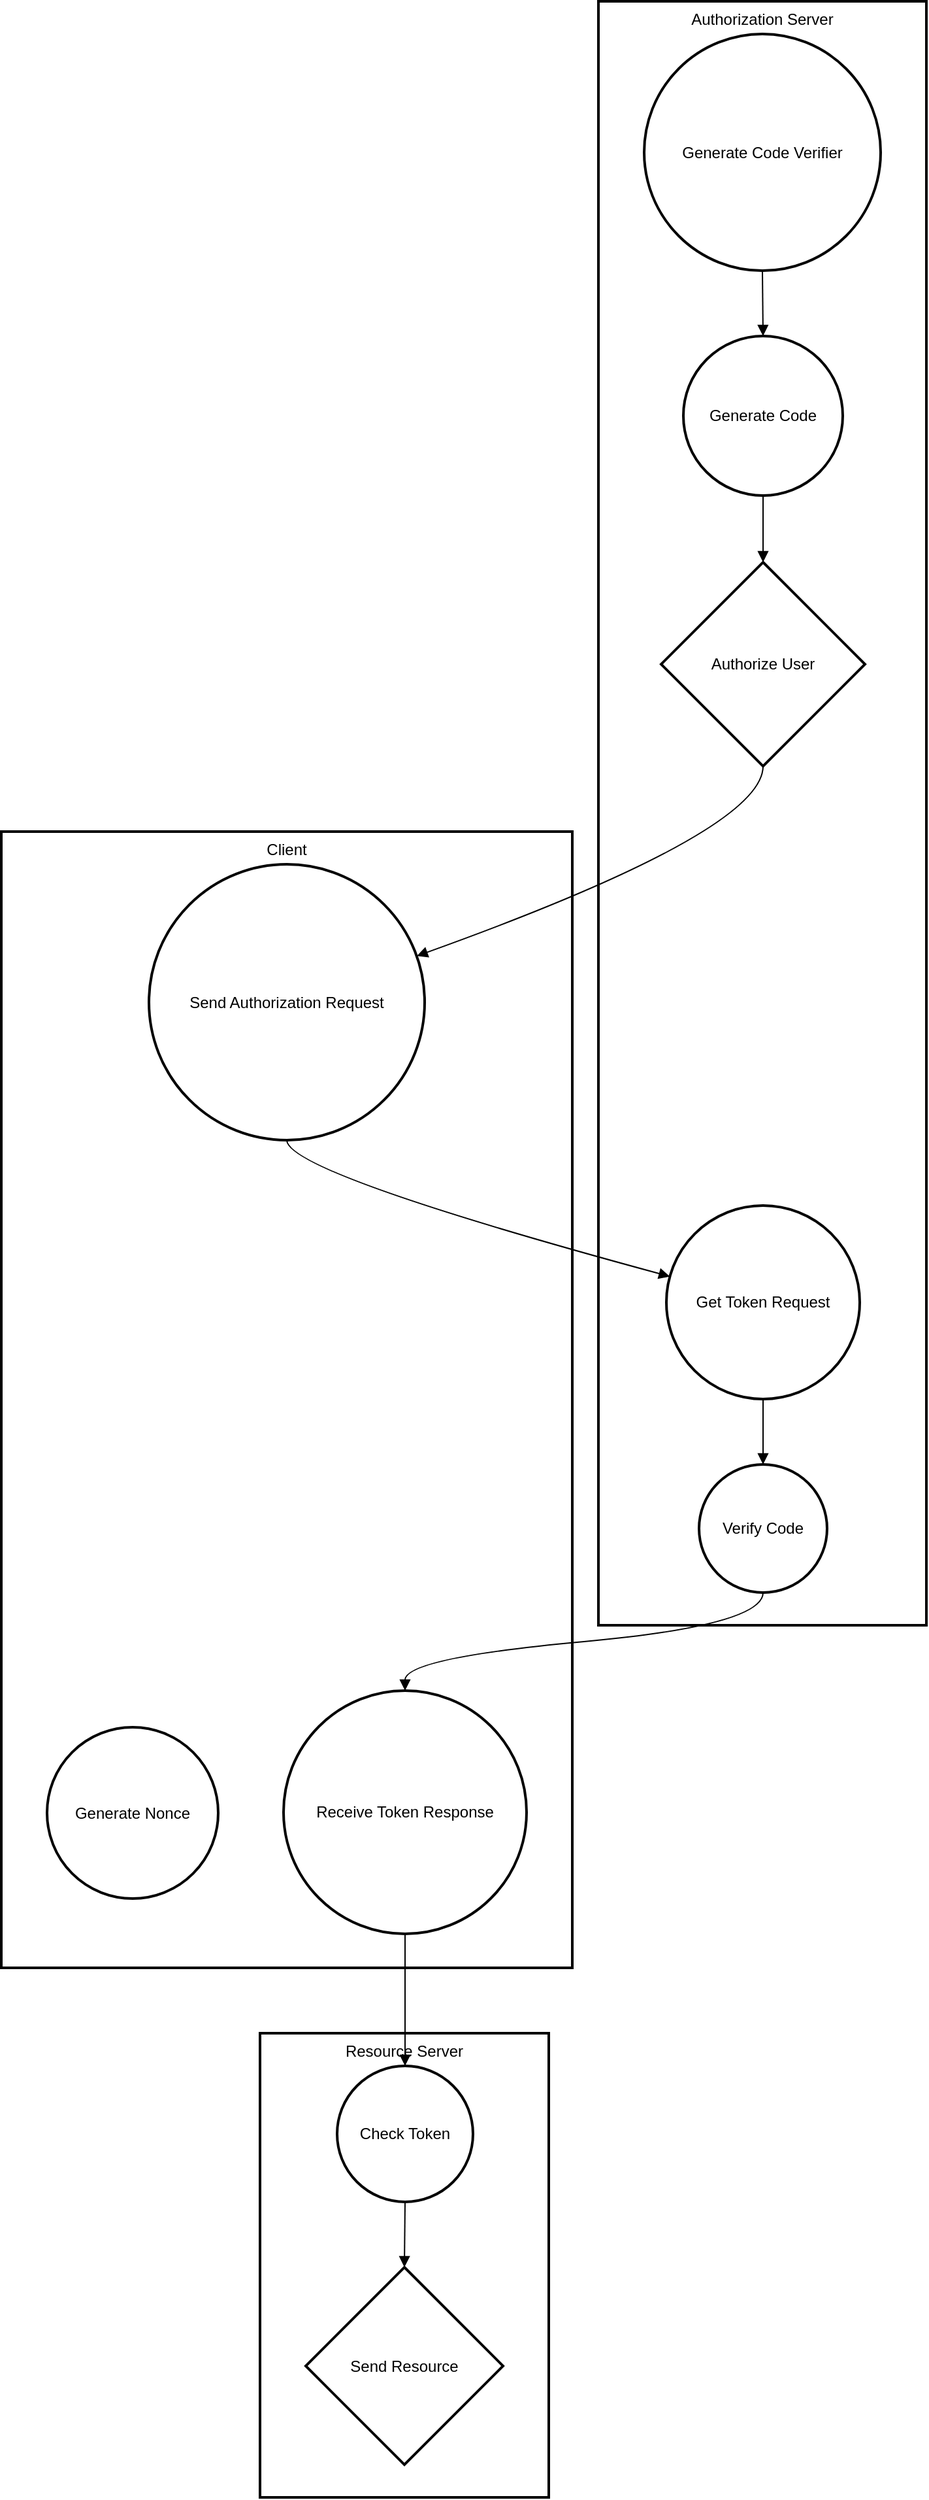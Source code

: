 <mxfile version="24.6.2" type="github">
  <diagram name="Page-1" id="9aw5yq-iknwr7NLx0992">
    <mxGraphModel>
      <root>
        <mxCell id="0" />
        <mxCell id="1" parent="0" />
        <mxCell id="2" value="Client" style="whiteSpace=wrap;strokeWidth=2;verticalAlign=top;" vertex="1" parent="1">
          <mxGeometry y="635" width="437" height="869" as="geometry" />
        </mxCell>
        <mxCell id="3" value="Generate Nonce" style="ellipse;aspect=fixed;strokeWidth=2;whiteSpace=wrap;" vertex="1" parent="1">
          <mxGeometry x="35" y="1320" width="131" height="131" as="geometry" />
        </mxCell>
        <mxCell id="4" value="Send Authorization Request" style="ellipse;aspect=fixed;strokeWidth=2;whiteSpace=wrap;" vertex="1" parent="1">
          <mxGeometry x="113" y="660" width="211" height="211" as="geometry" />
        </mxCell>
        <mxCell id="5" value="Receive Token Response" style="ellipse;aspect=fixed;strokeWidth=2;whiteSpace=wrap;" vertex="1" parent="1">
          <mxGeometry x="216" y="1292" width="186" height="186" as="geometry" />
        </mxCell>
        <mxCell id="6" value="Resource Server" style="whiteSpace=wrap;strokeWidth=2;verticalAlign=top;" vertex="1" parent="1">
          <mxGeometry x="198" y="1554" width="221" height="355" as="geometry" />
        </mxCell>
        <mxCell id="7" value="Check Token" style="ellipse;aspect=fixed;strokeWidth=2;whiteSpace=wrap;" vertex="1" parent="1">
          <mxGeometry x="257" y="1579" width="104" height="104" as="geometry" />
        </mxCell>
        <mxCell id="8" value="Send Resource" style="rhombus;strokeWidth=2;whiteSpace=wrap;" vertex="1" parent="1">
          <mxGeometry x="233" y="1733" width="151" height="151" as="geometry" />
        </mxCell>
        <mxCell id="9" value="Authorization Server" style="whiteSpace=wrap;strokeWidth=2;verticalAlign=top;" vertex="1" parent="1">
          <mxGeometry x="457" width="251" height="1242" as="geometry" />
        </mxCell>
        <mxCell id="10" value="Generate Code" style="ellipse;aspect=fixed;strokeWidth=2;whiteSpace=wrap;" vertex="1" parent="1">
          <mxGeometry x="522" y="256" width="122" height="122" as="geometry" />
        </mxCell>
        <mxCell id="11" value="Generate Code Verifier" style="ellipse;aspect=fixed;strokeWidth=2;whiteSpace=wrap;" vertex="1" parent="1">
          <mxGeometry x="492" y="25" width="181" height="181" as="geometry" />
        </mxCell>
        <mxCell id="12" value="Authorize User" style="rhombus;strokeWidth=2;whiteSpace=wrap;" vertex="1" parent="1">
          <mxGeometry x="505" y="429" width="156" height="156" as="geometry" />
        </mxCell>
        <mxCell id="13" value="Get Token Request" style="ellipse;aspect=fixed;strokeWidth=2;whiteSpace=wrap;" vertex="1" parent="1">
          <mxGeometry x="509" y="921" width="148" height="148" as="geometry" />
        </mxCell>
        <mxCell id="14" value="Verify Code" style="ellipse;aspect=fixed;strokeWidth=2;whiteSpace=wrap;" vertex="1" parent="1">
          <mxGeometry x="534" y="1119" width="98" height="98" as="geometry" />
        </mxCell>
        <mxCell id="15" value="" style="curved=1;startArrow=none;endArrow=block;exitX=0.5;exitY=1.01;entryX=0.5;entryY=0;" edge="1" parent="1" source="10" target="12">
          <mxGeometry relative="1" as="geometry">
            <Array as="points" />
          </mxGeometry>
        </mxCell>
        <mxCell id="16" value="" style="curved=1;startArrow=none;endArrow=block;exitX=0.5;exitY=1;entryX=0.5;entryY=0;" edge="1" parent="1" source="11" target="10">
          <mxGeometry relative="1" as="geometry">
            <Array as="points" />
          </mxGeometry>
        </mxCell>
        <mxCell id="17" value="" style="curved=1;startArrow=none;endArrow=block;exitX=0.5;exitY=1;entryX=1;entryY=0.32;" edge="1" parent="1" source="12" target="4">
          <mxGeometry relative="1" as="geometry">
            <Array as="points">
              <mxPoint x="583" y="635" />
            </Array>
          </mxGeometry>
        </mxCell>
        <mxCell id="18" value="" style="curved=1;startArrow=none;endArrow=block;exitX=0.5;exitY=1;entryX=0;entryY=0.36;" edge="1" parent="1" source="4" target="13">
          <mxGeometry relative="1" as="geometry">
            <Array as="points">
              <mxPoint x="219" y="896" />
            </Array>
          </mxGeometry>
        </mxCell>
        <mxCell id="19" value="" style="curved=1;startArrow=none;endArrow=block;exitX=0.5;exitY=1;entryX=0.5;entryY=0;" edge="1" parent="1" source="13" target="14">
          <mxGeometry relative="1" as="geometry">
            <Array as="points" />
          </mxGeometry>
        </mxCell>
        <mxCell id="20" value="" style="curved=1;startArrow=none;endArrow=block;exitX=0.5;exitY=1;entryX=0.5;entryY=0;" edge="1" parent="1" source="14" target="5">
          <mxGeometry relative="1" as="geometry">
            <Array as="points">
              <mxPoint x="583" y="1242" />
              <mxPoint x="309" y="1267" />
            </Array>
          </mxGeometry>
        </mxCell>
        <mxCell id="21" value="" style="curved=1;startArrow=none;endArrow=block;exitX=0.5;exitY=1;entryX=0.5;entryY=0;" edge="1" parent="1" source="5" target="7">
          <mxGeometry relative="1" as="geometry">
            <Array as="points" />
          </mxGeometry>
        </mxCell>
        <mxCell id="22" value="" style="curved=1;startArrow=none;endArrow=block;exitX=0.5;exitY=1;entryX=0.5;entryY=0;" edge="1" parent="1" source="7" target="8">
          <mxGeometry relative="1" as="geometry">
            <Array as="points" />
          </mxGeometry>
        </mxCell>
      </root>
    </mxGraphModel>
  </diagram>
</mxfile>
